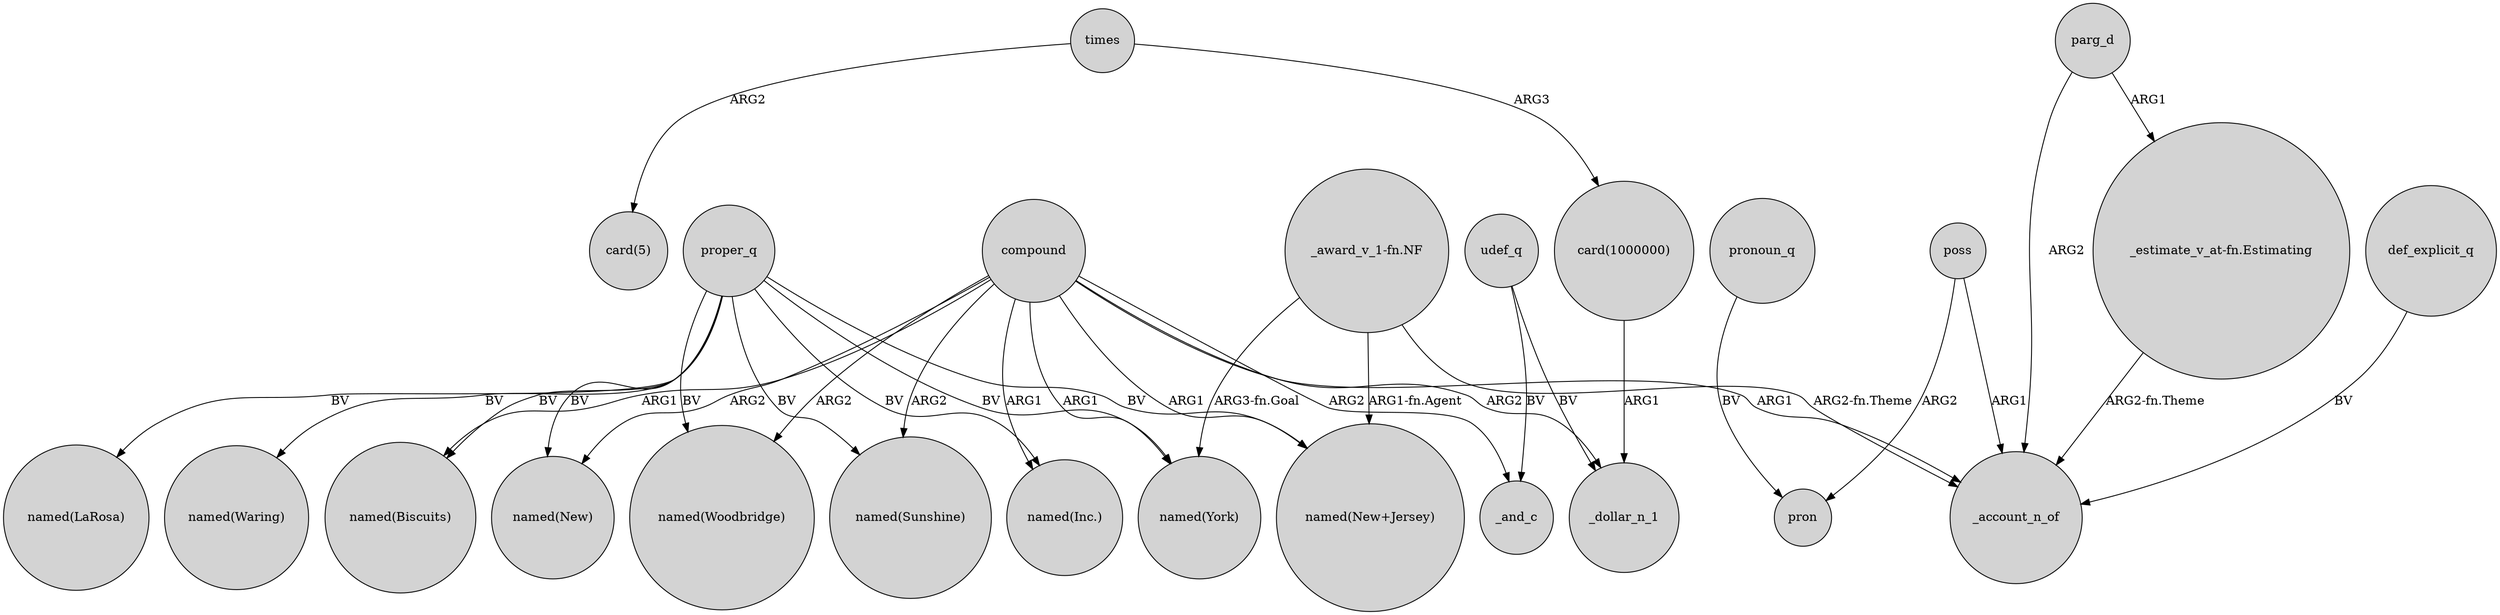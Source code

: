 digraph {
	node [shape=circle style=filled]
	times -> "card(5)" [label=ARG2]
	proper_q -> "named(Inc.)" [label=BV]
	"card(1000000)" -> _dollar_n_1 [label=ARG1]
	compound -> "named(Woodbridge)" [label=ARG2]
	"_award_v_1-fn.NF" -> "named(New+Jersey)" [label="ARG1-fn.Agent"]
	"_award_v_1-fn.NF" -> _account_n_of [label="ARG2-fn.Theme"]
	compound -> "named(New)" [label=ARG2]
	poss -> pron [label=ARG2]
	proper_q -> "named(New)" [label=BV]
	proper_q -> "named(New+Jersey)" [label=BV]
	proper_q -> "named(Sunshine)" [label=BV]
	parg_d -> _account_n_of [label=ARG2]
	proper_q -> "named(Woodbridge)" [label=BV]
	compound -> _account_n_of [label=ARG1]
	poss -> _account_n_of [label=ARG1]
	pronoun_q -> pron [label=BV]
	compound -> _and_c [label=ARG2]
	compound -> "named(York)" [label=ARG1]
	"_award_v_1-fn.NF" -> "named(York)" [label="ARG3-fn.Goal"]
	"_estimate_v_at-fn.Estimating" -> _account_n_of [label="ARG2-fn.Theme"]
	times -> "card(1000000)" [label=ARG3]
	def_explicit_q -> _account_n_of [label=BV]
	compound -> "named(Biscuits)" [label=ARG1]
	compound -> "named(Sunshine)" [label=ARG2]
	proper_q -> "named(Biscuits)" [label=BV]
	compound -> "named(New+Jersey)" [label=ARG1]
	proper_q -> "named(Waring)" [label=BV]
	parg_d -> "_estimate_v_at-fn.Estimating" [label=ARG1]
	compound -> _dollar_n_1 [label=ARG2]
	proper_q -> "named(York)" [label=BV]
	udef_q -> _and_c [label=BV]
	proper_q -> "named(LaRosa)" [label=BV]
	udef_q -> _dollar_n_1 [label=BV]
	compound -> "named(Inc.)" [label=ARG1]
}
